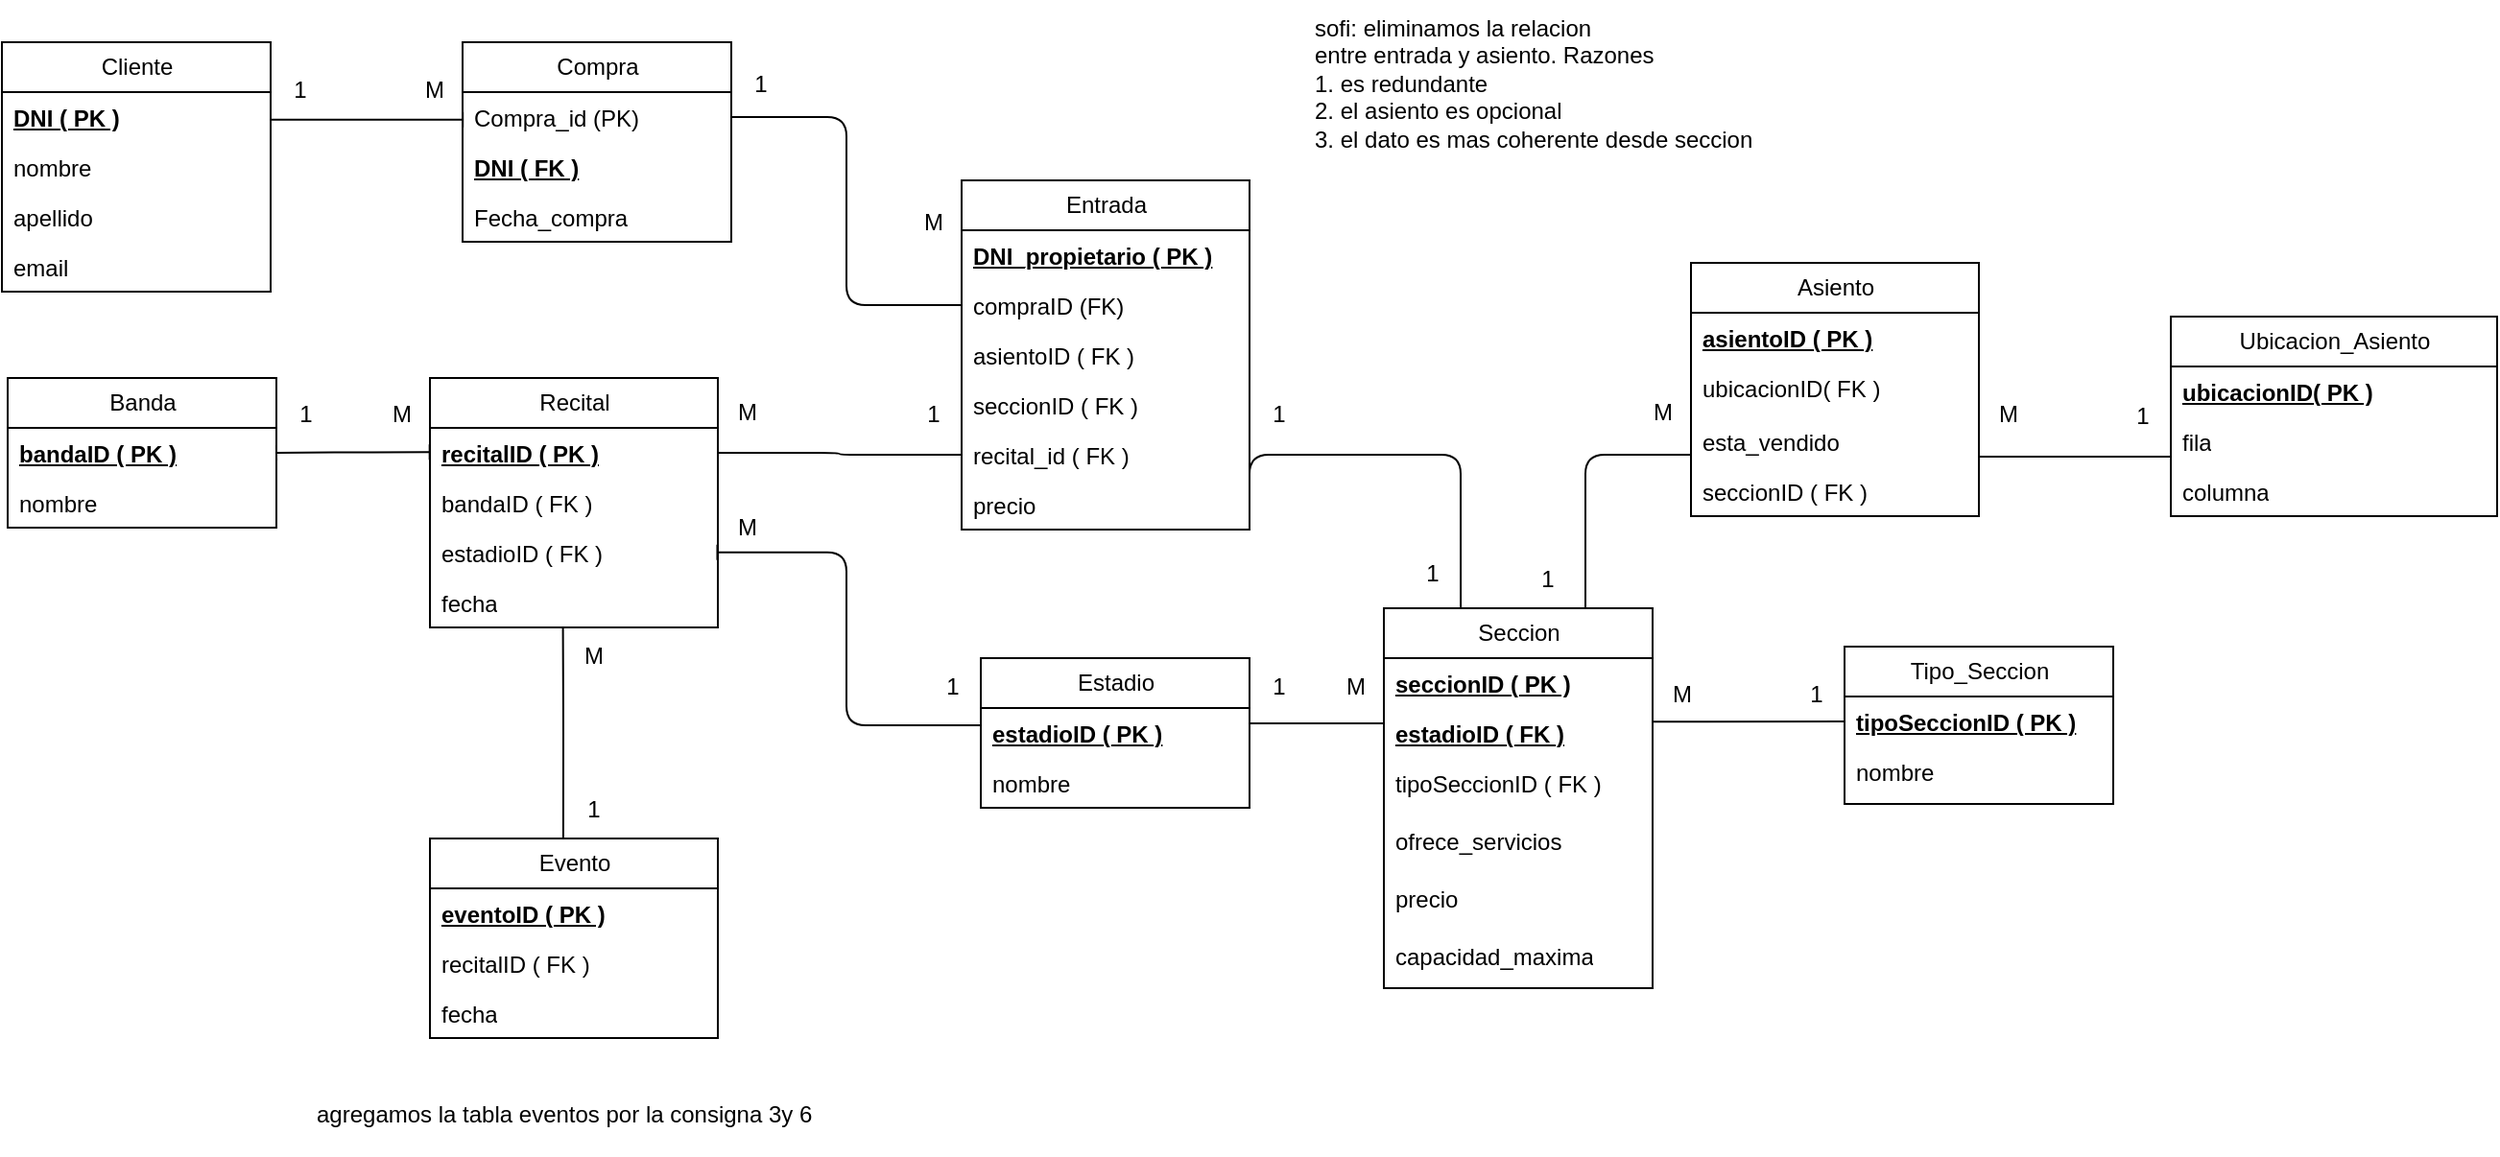 <mxfile>
    <diagram name="Página-1" id="2jQmp3WKuYXW3uEECxTw">
        <mxGraphModel dx="1571" dy="490" grid="1" gridSize="10" guides="1" tooltips="1" connect="1" arrows="1" fold="1" page="1" pageScale="1" pageWidth="827" pageHeight="1169" math="0" shadow="0">
            <root>
                <mxCell id="0"/>
                <mxCell id="1" parent="0"/>
                <mxCell id="N9msZvmjmlbyxgl17oLZ-11" value="Cliente" style="swimlane;fontStyle=0;childLayout=stackLayout;horizontal=1;startSize=26;fillColor=none;horizontalStack=0;resizeParent=1;resizeParentMax=0;resizeLast=0;collapsible=1;marginBottom=0;html=1;" parent="1" vertex="1">
                    <mxGeometry x="-480" y="275" width="140" height="130" as="geometry"/>
                </mxCell>
                <mxCell id="N9msZvmjmlbyxgl17oLZ-12" value="&lt;b&gt;&lt;u&gt;DNI ( PK )&lt;/u&gt;&lt;/b&gt;" style="text;strokeColor=none;fillColor=none;align=left;verticalAlign=top;spacingLeft=4;spacingRight=4;overflow=hidden;rotatable=0;points=[[0,0.5],[1,0.5]];portConstraint=eastwest;whiteSpace=wrap;html=1;" parent="N9msZvmjmlbyxgl17oLZ-11" vertex="1">
                    <mxGeometry y="26" width="140" height="26" as="geometry"/>
                </mxCell>
                <mxCell id="N9msZvmjmlbyxgl17oLZ-13" value="nombre" style="text;strokeColor=none;fillColor=none;align=left;verticalAlign=top;spacingLeft=4;spacingRight=4;overflow=hidden;rotatable=0;points=[[0,0.5],[1,0.5]];portConstraint=eastwest;whiteSpace=wrap;html=1;" parent="N9msZvmjmlbyxgl17oLZ-11" vertex="1">
                    <mxGeometry y="52" width="140" height="26" as="geometry"/>
                </mxCell>
                <mxCell id="N9msZvmjmlbyxgl17oLZ-14" value="apellido" style="text;strokeColor=none;fillColor=none;align=left;verticalAlign=top;spacingLeft=4;spacingRight=4;overflow=hidden;rotatable=0;points=[[0,0.5],[1,0.5]];portConstraint=eastwest;whiteSpace=wrap;html=1;" parent="N9msZvmjmlbyxgl17oLZ-11" vertex="1">
                    <mxGeometry y="78" width="140" height="26" as="geometry"/>
                </mxCell>
                <mxCell id="N9msZvmjmlbyxgl17oLZ-17" value="email" style="text;strokeColor=none;fillColor=none;align=left;verticalAlign=top;spacingLeft=4;spacingRight=4;overflow=hidden;rotatable=0;points=[[0,0.5],[1,0.5]];portConstraint=eastwest;whiteSpace=wrap;html=1;" parent="N9msZvmjmlbyxgl17oLZ-11" vertex="1">
                    <mxGeometry y="104" width="140" height="26" as="geometry"/>
                </mxCell>
                <mxCell id="N9msZvmjmlbyxgl17oLZ-31" value="Entrada" style="swimlane;fontStyle=0;childLayout=stackLayout;horizontal=1;startSize=26;fillColor=none;horizontalStack=0;resizeParent=1;resizeParentMax=0;resizeLast=0;collapsible=1;marginBottom=0;html=1;" parent="1" vertex="1">
                    <mxGeometry x="20" y="347" width="150" height="182" as="geometry"/>
                </mxCell>
                <mxCell id="zTee-l0ZdbIYBHdzCJsh-533" value="&lt;u style=&quot;&quot;&gt;&lt;b&gt;DNI_propietario ( PK )&lt;/b&gt;&lt;/u&gt;" style="text;strokeColor=none;fillColor=none;align=left;verticalAlign=top;spacingLeft=4;spacingRight=4;overflow=hidden;rotatable=0;points=[[0,0.5],[1,0.5]];portConstraint=eastwest;whiteSpace=wrap;html=1;" parent="N9msZvmjmlbyxgl17oLZ-31" vertex="1">
                    <mxGeometry y="26" width="150" height="26" as="geometry"/>
                </mxCell>
                <mxCell id="zTee-l0ZdbIYBHdzCJsh-539" value="compraID (FK)" style="text;strokeColor=none;fillColor=none;align=left;verticalAlign=top;spacingLeft=4;spacingRight=4;overflow=hidden;rotatable=0;points=[[0,0.5],[1,0.5]];portConstraint=eastwest;whiteSpace=wrap;html=1;" parent="N9msZvmjmlbyxgl17oLZ-31" vertex="1">
                    <mxGeometry y="52" width="150" height="26" as="geometry"/>
                </mxCell>
                <mxCell id="34" value="asientoID ( FK )" style="text;strokeColor=none;fillColor=none;align=left;verticalAlign=top;spacingLeft=4;spacingRight=4;overflow=hidden;rotatable=0;points=[[0,0.5],[1,0.5]];portConstraint=eastwest;whiteSpace=wrap;html=1;" parent="N9msZvmjmlbyxgl17oLZ-31" vertex="1">
                    <mxGeometry y="78" width="150" height="26" as="geometry"/>
                </mxCell>
                <mxCell id="72" value="seccionID ( FK )" style="text;strokeColor=none;fillColor=none;align=left;verticalAlign=top;spacingLeft=4;spacingRight=4;overflow=hidden;rotatable=0;points=[[0,0.5],[1,0.5]];portConstraint=eastwest;whiteSpace=wrap;html=1;" parent="N9msZvmjmlbyxgl17oLZ-31" vertex="1">
                    <mxGeometry y="104" width="150" height="26" as="geometry"/>
                </mxCell>
                <mxCell id="105" value="recital_id ( FK )" style="text;strokeColor=none;fillColor=none;align=left;verticalAlign=top;spacingLeft=4;spacingRight=4;overflow=hidden;rotatable=0;points=[[0,0.5],[1,0.5]];portConstraint=eastwest;whiteSpace=wrap;html=1;" vertex="1" parent="N9msZvmjmlbyxgl17oLZ-31">
                    <mxGeometry y="130" width="150" height="26" as="geometry"/>
                </mxCell>
                <mxCell id="zTee-l0ZdbIYBHdzCJsh-537" value="precio" style="text;strokeColor=none;fillColor=none;align=left;verticalAlign=top;spacingLeft=4;spacingRight=4;overflow=hidden;rotatable=0;points=[[0,0.5],[1,0.5]];portConstraint=eastwest;whiteSpace=wrap;html=1;" parent="N9msZvmjmlbyxgl17oLZ-31" vertex="1">
                    <mxGeometry y="156" width="150" height="26" as="geometry"/>
                </mxCell>
                <mxCell id="3" value="Estadio" style="swimlane;fontStyle=0;childLayout=stackLayout;horizontal=1;startSize=26;fillColor=none;horizontalStack=0;resizeParent=1;resizeParentMax=0;resizeLast=0;collapsible=1;marginBottom=0;html=1;" parent="1" vertex="1">
                    <mxGeometry x="30" y="596" width="140" height="78" as="geometry"/>
                </mxCell>
                <mxCell id="4" value="&lt;b&gt;&lt;u&gt;estadioID ( PK )&lt;/u&gt;&lt;/b&gt;" style="text;strokeColor=none;fillColor=none;align=left;verticalAlign=top;spacingLeft=4;spacingRight=4;overflow=hidden;rotatable=0;points=[[0,0.5],[1,0.5]];portConstraint=eastwest;whiteSpace=wrap;html=1;" parent="3" vertex="1">
                    <mxGeometry y="26" width="140" height="26" as="geometry"/>
                </mxCell>
                <mxCell id="5" value="nombre" style="text;strokeColor=none;fillColor=none;align=left;verticalAlign=top;spacingLeft=4;spacingRight=4;overflow=hidden;rotatable=0;points=[[0,0.5],[1,0.5]];portConstraint=eastwest;whiteSpace=wrap;html=1;" parent="3" vertex="1">
                    <mxGeometry y="52" width="140" height="26" as="geometry"/>
                </mxCell>
                <mxCell id="8" value="Banda" style="swimlane;fontStyle=0;childLayout=stackLayout;horizontal=1;startSize=26;fillColor=none;horizontalStack=0;resizeParent=1;resizeParentMax=0;resizeLast=0;collapsible=1;marginBottom=0;html=1;" parent="1" vertex="1">
                    <mxGeometry x="-477" y="450" width="140" height="78" as="geometry"/>
                </mxCell>
                <mxCell id="9" value="&lt;b&gt;&lt;u&gt;bandaID ( PK )&lt;/u&gt;&lt;/b&gt;" style="text;strokeColor=none;fillColor=none;align=left;verticalAlign=top;spacingLeft=4;spacingRight=4;overflow=hidden;rotatable=0;points=[[0,0.5],[1,0.5]];portConstraint=eastwest;whiteSpace=wrap;html=1;" parent="8" vertex="1">
                    <mxGeometry y="26" width="140" height="26" as="geometry"/>
                </mxCell>
                <mxCell id="10" value="nombre" style="text;strokeColor=none;fillColor=none;align=left;verticalAlign=top;spacingLeft=4;spacingRight=4;overflow=hidden;rotatable=0;points=[[0,0.5],[1,0.5]];portConstraint=eastwest;whiteSpace=wrap;html=1;" parent="8" vertex="1">
                    <mxGeometry y="52" width="140" height="26" as="geometry"/>
                </mxCell>
                <mxCell id="25" value="Asiento" style="swimlane;fontStyle=0;childLayout=stackLayout;horizontal=1;startSize=26;fillColor=none;horizontalStack=0;resizeParent=1;resizeParentMax=0;resizeLast=0;collapsible=1;marginBottom=0;html=1;" parent="1" vertex="1">
                    <mxGeometry x="400" y="390" width="150" height="132" as="geometry"/>
                </mxCell>
                <mxCell id="26" value="&lt;b&gt;&lt;u&gt;asientoID ( PK )&lt;/u&gt;&lt;/b&gt;" style="text;strokeColor=none;fillColor=none;align=left;verticalAlign=top;spacingLeft=4;spacingRight=4;overflow=hidden;rotatable=0;points=[[0,0.5],[1,0.5]];portConstraint=eastwest;whiteSpace=wrap;html=1;" parent="25" vertex="1">
                    <mxGeometry y="26" width="150" height="26" as="geometry"/>
                </mxCell>
                <mxCell id="27" value="ubicacionID( FK )" style="text;strokeColor=none;fillColor=none;align=left;verticalAlign=top;spacingLeft=4;spacingRight=4;overflow=hidden;rotatable=0;points=[[0,0.5],[1,0.5]];portConstraint=eastwest;whiteSpace=wrap;html=1;" parent="25" vertex="1">
                    <mxGeometry y="52" width="150" height="28" as="geometry"/>
                </mxCell>
                <mxCell id="29" value="esta_vendido" style="text;strokeColor=none;fillColor=none;align=left;verticalAlign=top;spacingLeft=4;spacingRight=4;overflow=hidden;rotatable=0;points=[[0,0.5],[1,0.5]];portConstraint=eastwest;whiteSpace=wrap;html=1;" parent="25" vertex="1">
                    <mxGeometry y="80" width="150" height="26" as="geometry"/>
                </mxCell>
                <mxCell id="30" value="seccionID ( FK )" style="text;strokeColor=none;fillColor=none;align=left;verticalAlign=top;spacingLeft=4;spacingRight=4;overflow=hidden;rotatable=0;points=[[0,0.5],[1,0.5]];portConstraint=eastwest;whiteSpace=wrap;html=1;" parent="25" vertex="1">
                    <mxGeometry y="106" width="150" height="26" as="geometry"/>
                </mxCell>
                <mxCell id="56" value="1" style="text;html=1;align=center;verticalAlign=middle;resizable=0;points=[];autosize=1;strokeColor=none;fillColor=none;" parent="1" vertex="1">
                    <mxGeometry x="170" y="596" width="30" height="30" as="geometry"/>
                </mxCell>
                <mxCell id="57" value="1" style="text;html=1;align=center;verticalAlign=middle;resizable=0;points=[];autosize=1;strokeColor=none;fillColor=none;" parent="1" vertex="1">
                    <mxGeometry x="-10" y="454" width="30" height="30" as="geometry"/>
                </mxCell>
                <mxCell id="59" style="edgeStyle=orthogonalEdgeStyle;html=1;startArrow=baseDash;startFill=0;endArrow=baseDash;endFill=0;exitX=-0.001;exitY=0.487;exitDx=0;exitDy=0;exitPerimeter=0;" parent="1" source="103" target="9" edge="1">
                    <mxGeometry relative="1" as="geometry">
                        <Array as="points"/>
                    </mxGeometry>
                </mxCell>
                <mxCell id="65" style="edgeStyle=orthogonalEdgeStyle;html=1;startArrow=baseDash;startFill=0;endArrow=baseDash;endFill=0;entryX=-0.009;entryY=0.929;entryDx=0;entryDy=0;exitX=0;exitY=0.346;exitDx=0;exitDy=0;exitPerimeter=0;entryPerimeter=0;" parent="1" source="4" target="120" edge="1">
                    <mxGeometry relative="1" as="geometry">
                        <mxPoint x="20" y="464.0" as="targetPoint"/>
                        <mxPoint x="-170" y="631" as="sourcePoint"/>
                        <Array as="points">
                            <mxPoint x="-40" y="631"/>
                            <mxPoint x="-40" y="541"/>
                        </Array>
                    </mxGeometry>
                </mxCell>
                <mxCell id="71" value="1" style="text;html=1;align=center;verticalAlign=middle;resizable=0;points=[];autosize=1;strokeColor=none;fillColor=none;" parent="1" vertex="1">
                    <mxGeometry x="620" y="455" width="30" height="30" as="geometry"/>
                </mxCell>
                <mxCell id="74" value="1" style="text;html=1;align=center;verticalAlign=middle;resizable=0;points=[];autosize=1;strokeColor=none;fillColor=none;" parent="1" vertex="1">
                    <mxGeometry x="250" y="537" width="30" height="30" as="geometry"/>
                </mxCell>
                <mxCell id="79" value="M" style="text;html=1;align=center;verticalAlign=middle;resizable=0;points=[];autosize=1;strokeColor=none;fillColor=none;" parent="1" vertex="1">
                    <mxGeometry x="550" y="454" width="30" height="30" as="geometry"/>
                </mxCell>
                <mxCell id="zTee-l0ZdbIYBHdzCJsh-94" value="Compra" style="swimlane;fontStyle=0;childLayout=stackLayout;horizontal=1;startSize=26;fillColor=none;horizontalStack=0;resizeParent=1;resizeParentMax=0;resizeLast=0;collapsible=1;marginBottom=0;html=1;" parent="1" vertex="1">
                    <mxGeometry x="-240" y="275" width="140" height="104" as="geometry"/>
                </mxCell>
                <mxCell id="zTee-l0ZdbIYBHdzCJsh-538" value="Compra_id (PK)" style="text;strokeColor=none;fillColor=none;align=left;verticalAlign=top;spacingLeft=4;spacingRight=4;overflow=hidden;rotatable=0;points=[[0,0.5],[1,0.5]];portConstraint=eastwest;whiteSpace=wrap;html=1;" parent="zTee-l0ZdbIYBHdzCJsh-94" vertex="1">
                    <mxGeometry y="26" width="140" height="26" as="geometry"/>
                </mxCell>
                <mxCell id="zTee-l0ZdbIYBHdzCJsh-95" value="&lt;b&gt;&lt;u&gt;DNI ( FK )&lt;/u&gt;&lt;/b&gt;" style="text;strokeColor=none;fillColor=none;align=left;verticalAlign=top;spacingLeft=4;spacingRight=4;overflow=hidden;rotatable=0;points=[[0,0.5],[1,0.5]];portConstraint=eastwest;whiteSpace=wrap;html=1;" parent="zTee-l0ZdbIYBHdzCJsh-94" vertex="1">
                    <mxGeometry y="52" width="140" height="26" as="geometry"/>
                </mxCell>
                <mxCell id="zTee-l0ZdbIYBHdzCJsh-532" value="Fecha_compra" style="text;strokeColor=none;fillColor=none;align=left;verticalAlign=top;spacingLeft=4;spacingRight=4;overflow=hidden;rotatable=0;points=[[0,0.5],[1,0.5]];portConstraint=eastwest;whiteSpace=wrap;html=1;" parent="zTee-l0ZdbIYBHdzCJsh-94" vertex="1">
                    <mxGeometry y="78" width="140" height="26" as="geometry"/>
                </mxCell>
                <mxCell id="zTee-l0ZdbIYBHdzCJsh-100" style="edgeStyle=orthogonalEdgeStyle;rounded=1;orthogonalLoop=1;jettySize=auto;html=1;curved=0;endArrow=baseDash;endFill=0;entryX=1.004;entryY=1.014;entryDx=0;entryDy=0;entryPerimeter=0;" parent="1" source="N9msZvmjmlbyxgl17oLZ-12" target="zTee-l0ZdbIYBHdzCJsh-102" edge="1">
                    <mxGeometry relative="1" as="geometry">
                        <Array as="points">
                            <mxPoint x="-240" y="315"/>
                        </Array>
                    </mxGeometry>
                </mxCell>
                <mxCell id="zTee-l0ZdbIYBHdzCJsh-101" value="1" style="text;html=1;align=center;verticalAlign=middle;resizable=0;points=[];autosize=1;strokeColor=none;fillColor=none;" parent="1" vertex="1">
                    <mxGeometry x="-340" y="285" width="30" height="30" as="geometry"/>
                </mxCell>
                <mxCell id="zTee-l0ZdbIYBHdzCJsh-102" value="M" style="text;html=1;align=center;verticalAlign=middle;resizable=0;points=[];autosize=1;strokeColor=none;fillColor=none;" parent="1" vertex="1">
                    <mxGeometry x="-270" y="285" width="30" height="30" as="geometry"/>
                </mxCell>
                <mxCell id="zTee-l0ZdbIYBHdzCJsh-541" style="edgeStyle=orthogonalEdgeStyle;rounded=1;orthogonalLoop=1;jettySize=auto;html=1;curved=0;endArrow=baseDash;endFill=0;" parent="1" source="zTee-l0ZdbIYBHdzCJsh-538" target="zTee-l0ZdbIYBHdzCJsh-539" edge="1">
                    <mxGeometry relative="1" as="geometry"/>
                </mxCell>
                <mxCell id="zTee-l0ZdbIYBHdzCJsh-542" value="M" style="text;html=1;align=center;verticalAlign=middle;resizable=0;points=[];autosize=1;strokeColor=none;fillColor=none;" parent="1" vertex="1">
                    <mxGeometry x="-10" y="354" width="30" height="30" as="geometry"/>
                </mxCell>
                <mxCell id="zTee-l0ZdbIYBHdzCJsh-547" value="1" style="text;html=1;align=center;verticalAlign=middle;resizable=0;points=[];autosize=1;strokeColor=none;fillColor=none;" parent="1" vertex="1">
                    <mxGeometry x="-100" y="282" width="30" height="30" as="geometry"/>
                </mxCell>
                <mxCell id="95" value="Recital" style="swimlane;fontStyle=0;childLayout=stackLayout;horizontal=1;startSize=26;fillColor=none;horizontalStack=0;resizeParent=1;resizeParentMax=0;resizeLast=0;collapsible=1;marginBottom=0;html=1;" parent="1" vertex="1">
                    <mxGeometry x="-257" y="450" width="150" height="130" as="geometry"/>
                </mxCell>
                <mxCell id="103" value="&lt;b&gt;&lt;u&gt;recitalID ( PK )&lt;/u&gt;&lt;/b&gt;" style="text;strokeColor=none;fillColor=none;align=left;verticalAlign=top;spacingLeft=4;spacingRight=4;overflow=hidden;rotatable=0;points=[[0,0.5],[1,0.5]];portConstraint=eastwest;whiteSpace=wrap;html=1;" parent="95" vertex="1">
                    <mxGeometry y="26" width="150" height="26" as="geometry"/>
                </mxCell>
                <mxCell id="97" value="bandaID ( FK )&lt;br&gt;" style="text;strokeColor=none;fillColor=none;align=left;verticalAlign=top;spacingLeft=4;spacingRight=4;overflow=hidden;rotatable=0;points=[[0,0.5],[1,0.5]];portConstraint=eastwest;whiteSpace=wrap;html=1;" parent="95" vertex="1">
                    <mxGeometry y="52" width="150" height="26" as="geometry"/>
                </mxCell>
                <mxCell id="100" value="estadioID ( FK )" style="text;strokeColor=none;fillColor=none;align=left;verticalAlign=top;spacingLeft=4;spacingRight=4;overflow=hidden;rotatable=0;points=[[0,0.5],[1,0.5]];portConstraint=eastwest;whiteSpace=wrap;html=1;" parent="95" vertex="1">
                    <mxGeometry y="78" width="150" height="26" as="geometry"/>
                </mxCell>
                <mxCell id="104" value="fecha" style="text;strokeColor=none;fillColor=none;align=left;verticalAlign=top;spacingLeft=4;spacingRight=4;overflow=hidden;rotatable=0;points=[[0,0.5],[1,0.5]];portConstraint=eastwest;whiteSpace=wrap;html=1;" parent="95" vertex="1">
                    <mxGeometry y="104" width="150" height="26" as="geometry"/>
                </mxCell>
                <mxCell id="106" style="edgeStyle=orthogonalEdgeStyle;html=1;endArrow=baseDash;endFill=0;entryX=0;entryY=0.5;entryDx=0;entryDy=0;" edge="1" parent="1" source="103" target="105">
                    <mxGeometry relative="1" as="geometry"/>
                </mxCell>
                <mxCell id="115" value="M" style="text;html=1;align=center;verticalAlign=middle;resizable=0;points=[];autosize=1;strokeColor=none;fillColor=none;" vertex="1" parent="1">
                    <mxGeometry x="-107" y="453" width="30" height="30" as="geometry"/>
                </mxCell>
                <mxCell id="116" value="M" style="text;html=1;align=center;verticalAlign=middle;resizable=0;points=[];autosize=1;strokeColor=none;fillColor=none;" vertex="1" parent="1">
                    <mxGeometry x="-287" y="454" width="30" height="30" as="geometry"/>
                </mxCell>
                <mxCell id="117" value="1" style="text;html=1;align=center;verticalAlign=middle;resizable=0;points=[];autosize=1;strokeColor=none;fillColor=none;" vertex="1" parent="1">
                    <mxGeometry x="-337" y="454" width="30" height="30" as="geometry"/>
                </mxCell>
                <mxCell id="120" value="M" style="text;html=1;align=center;verticalAlign=middle;resizable=0;points=[];autosize=1;strokeColor=none;fillColor=none;" vertex="1" parent="1">
                    <mxGeometry x="-107" y="513" width="30" height="30" as="geometry"/>
                </mxCell>
                <mxCell id="121" value="Seccion" style="swimlane;fontStyle=0;childLayout=stackLayout;horizontal=1;startSize=26;fillColor=none;horizontalStack=0;resizeParent=1;resizeParentMax=0;resizeLast=0;collapsible=1;marginBottom=0;html=1;" vertex="1" parent="1">
                    <mxGeometry x="240" y="570" width="140" height="198" as="geometry">
                        <mxRectangle x="50" y="700" width="130" height="30" as="alternateBounds"/>
                    </mxGeometry>
                </mxCell>
                <mxCell id="122" value="&lt;b&gt;&lt;u&gt;seccionID ( PK )&lt;/u&gt;&lt;/b&gt;" style="text;strokeColor=none;fillColor=none;align=left;verticalAlign=top;spacingLeft=4;spacingRight=4;overflow=hidden;rotatable=0;points=[[0,0.5],[1,0.5]];portConstraint=eastwest;whiteSpace=wrap;html=1;" vertex="1" parent="121">
                    <mxGeometry y="26" width="140" height="26" as="geometry"/>
                </mxCell>
                <mxCell id="142" value="&lt;b&gt;&lt;u&gt;estadioID ( FK )&lt;/u&gt;&lt;/b&gt;" style="text;strokeColor=none;fillColor=none;align=left;verticalAlign=top;spacingLeft=4;spacingRight=4;overflow=hidden;rotatable=0;points=[[0,0.5],[1,0.5]];portConstraint=eastwest;whiteSpace=wrap;html=1;" vertex="1" parent="121">
                    <mxGeometry y="52" width="140" height="26" as="geometry"/>
                </mxCell>
                <mxCell id="161" value="tipoSeccionID ( FK )" style="text;strokeColor=none;fillColor=none;align=left;verticalAlign=top;spacingLeft=4;spacingRight=4;overflow=hidden;rotatable=0;points=[[0,0.5],[1,0.5]];portConstraint=eastwest;whiteSpace=wrap;html=1;" vertex="1" parent="121">
                    <mxGeometry y="78" width="140" height="30" as="geometry"/>
                </mxCell>
                <mxCell id="146" value="ofrece_servicios" style="text;strokeColor=none;fillColor=none;align=left;verticalAlign=top;spacingLeft=4;spacingRight=4;overflow=hidden;rotatable=0;points=[[0,0.5],[1,0.5]];portConstraint=eastwest;whiteSpace=wrap;html=1;" vertex="1" parent="121">
                    <mxGeometry y="108" width="140" height="30" as="geometry"/>
                </mxCell>
                <mxCell id="129" value="precio" style="text;strokeColor=none;fillColor=none;align=left;verticalAlign=top;spacingLeft=4;spacingRight=4;overflow=hidden;rotatable=0;points=[[0,0.5],[1,0.5]];portConstraint=eastwest;whiteSpace=wrap;html=1;" vertex="1" parent="121">
                    <mxGeometry y="138" width="140" height="30" as="geometry"/>
                </mxCell>
                <mxCell id="33" value="capacidad_maxima" style="text;strokeColor=none;fillColor=none;align=left;verticalAlign=top;spacingLeft=4;spacingRight=4;overflow=hidden;rotatable=0;points=[[0,0.5],[1,0.5]];portConstraint=eastwest;whiteSpace=wrap;html=1;" parent="121" vertex="1">
                    <mxGeometry y="168" width="140" height="30" as="geometry"/>
                </mxCell>
                <mxCell id="137" value="Tipo_Seccion" style="swimlane;fontStyle=0;childLayout=stackLayout;horizontal=1;startSize=26;fillColor=none;horizontalStack=0;resizeParent=1;resizeParentMax=0;resizeLast=0;collapsible=1;marginBottom=0;html=1;" vertex="1" parent="1">
                    <mxGeometry x="480" y="590" width="140" height="82" as="geometry"/>
                </mxCell>
                <mxCell id="138" value="&lt;b&gt;&lt;u&gt;tipoSeccionID ( PK )&lt;/u&gt;&lt;/b&gt;" style="text;strokeColor=none;fillColor=none;align=left;verticalAlign=top;spacingLeft=4;spacingRight=4;overflow=hidden;rotatable=0;points=[[0,0.5],[1,0.5]];portConstraint=eastwest;whiteSpace=wrap;html=1;" vertex="1" parent="137">
                    <mxGeometry y="26" width="140" height="26" as="geometry"/>
                </mxCell>
                <mxCell id="145" value="nombre" style="text;strokeColor=none;fillColor=none;align=left;verticalAlign=top;spacingLeft=4;spacingRight=4;overflow=hidden;rotatable=0;points=[[0,0.5],[1,0.5]];portConstraint=eastwest;whiteSpace=wrap;html=1;" vertex="1" parent="137">
                    <mxGeometry y="52" width="140" height="30" as="geometry"/>
                </mxCell>
                <mxCell id="143" style="edgeStyle=orthogonalEdgeStyle;html=1;endArrow=baseDash;endFill=0;" edge="1" parent="1" source="4">
                    <mxGeometry relative="1" as="geometry">
                        <mxPoint x="240" y="630" as="targetPoint"/>
                        <Array as="points">
                            <mxPoint x="240" y="630"/>
                        </Array>
                    </mxGeometry>
                </mxCell>
                <mxCell id="149" value="M" style="text;html=1;align=center;verticalAlign=middle;resizable=0;points=[];autosize=1;strokeColor=none;fillColor=none;" vertex="1" parent="1">
                    <mxGeometry x="210" y="596" width="30" height="30" as="geometry"/>
                </mxCell>
                <mxCell id="150" value="Ubicacion_Asiento" style="swimlane;fontStyle=0;childLayout=stackLayout;horizontal=1;startSize=26;fillColor=none;horizontalStack=0;resizeParent=1;resizeParentMax=0;resizeLast=0;collapsible=1;marginBottom=0;html=1;" vertex="1" parent="1">
                    <mxGeometry x="650" y="418" width="170" height="104" as="geometry"/>
                </mxCell>
                <mxCell id="151" value="&lt;b&gt;&lt;u&gt;ubicacionID( PK )&lt;/u&gt;&lt;/b&gt;" style="text;strokeColor=none;fillColor=none;align=left;verticalAlign=top;spacingLeft=4;spacingRight=4;overflow=hidden;rotatable=0;points=[[0,0.5],[1,0.5]];portConstraint=eastwest;whiteSpace=wrap;html=1;" vertex="1" parent="150">
                    <mxGeometry y="26" width="170" height="26" as="geometry"/>
                </mxCell>
                <mxCell id="152" value="fila" style="text;strokeColor=none;fillColor=none;align=left;verticalAlign=top;spacingLeft=4;spacingRight=4;overflow=hidden;rotatable=0;points=[[0,0.5],[1,0.5]];portConstraint=eastwest;whiteSpace=wrap;html=1;" vertex="1" parent="150">
                    <mxGeometry y="52" width="170" height="26" as="geometry"/>
                </mxCell>
                <mxCell id="153" value="columna" style="text;strokeColor=none;fillColor=none;align=left;verticalAlign=top;spacingLeft=4;spacingRight=4;overflow=hidden;rotatable=0;points=[[0,0.5],[1,0.5]];portConstraint=eastwest;whiteSpace=wrap;html=1;" vertex="1" parent="150">
                    <mxGeometry y="78" width="170" height="26" as="geometry"/>
                </mxCell>
                <mxCell id="156" style="edgeStyle=orthogonalEdgeStyle;html=1;endArrow=baseDash;endFill=0;exitX=1;exitY=0.808;exitDx=0;exitDy=0;exitPerimeter=0;" edge="1" parent="1" source="29">
                    <mxGeometry relative="1" as="geometry">
                        <mxPoint x="650" y="491" as="targetPoint"/>
                        <Array as="points">
                            <mxPoint x="600" y="491"/>
                            <mxPoint x="600" y="491"/>
                        </Array>
                    </mxGeometry>
                </mxCell>
                <mxCell id="157" value="M" style="text;html=1;align=center;verticalAlign=middle;resizable=0;points=[];autosize=1;strokeColor=none;fillColor=none;" vertex="1" parent="1">
                    <mxGeometry x="380" y="600" width="30" height="30" as="geometry"/>
                </mxCell>
                <mxCell id="158" value="1" style="text;html=1;align=center;verticalAlign=middle;resizable=0;points=[];autosize=1;strokeColor=none;fillColor=none;" vertex="1" parent="1">
                    <mxGeometry x="450" y="600" width="30" height="30" as="geometry"/>
                </mxCell>
                <mxCell id="160" style="edgeStyle=orthogonalEdgeStyle;html=1;endArrow=baseDash;endFill=0;exitX=0.75;exitY=0;exitDx=0;exitDy=0;" edge="1" parent="1" source="121">
                    <mxGeometry relative="1" as="geometry">
                        <mxPoint x="400" y="490" as="targetPoint"/>
                        <Array as="points">
                            <mxPoint x="345" y="490"/>
                            <mxPoint x="400" y="490"/>
                        </Array>
                    </mxGeometry>
                </mxCell>
                <mxCell id="162" style="edgeStyle=orthogonalEdgeStyle;html=1;endArrow=baseDash;endFill=0;entryX=0;entryY=0.5;entryDx=0;entryDy=0;exitX=-0.005;exitY=0.972;exitDx=0;exitDy=0;exitPerimeter=0;" edge="1" parent="1" source="157" target="138">
                    <mxGeometry relative="1" as="geometry">
                        <Array as="points">
                            <mxPoint x="380" y="629"/>
                        </Array>
                        <mxPoint x="381" y="710" as="sourcePoint"/>
                    </mxGeometry>
                </mxCell>
                <mxCell id="164" style="edgeStyle=orthogonalEdgeStyle;html=1;endArrow=baseDash;endFill=0;entryX=0.286;entryY=0;entryDx=0;entryDy=0;entryPerimeter=0;exitX=1;exitY=0.5;exitDx=0;exitDy=0;" edge="1" parent="1" source="zTee-l0ZdbIYBHdzCJsh-537" target="121">
                    <mxGeometry relative="1" as="geometry">
                        <Array as="points">
                            <mxPoint x="280" y="490"/>
                        </Array>
                    </mxGeometry>
                </mxCell>
                <mxCell id="165" value="1" style="text;html=1;align=center;verticalAlign=middle;resizable=0;points=[];autosize=1;strokeColor=none;fillColor=none;" vertex="1" parent="1">
                    <mxGeometry x="170" y="454" width="30" height="30" as="geometry"/>
                </mxCell>
                <mxCell id="169" value="Evento" style="swimlane;fontStyle=0;childLayout=stackLayout;horizontal=1;startSize=26;fillColor=none;horizontalStack=0;resizeParent=1;resizeParentMax=0;resizeLast=0;collapsible=1;marginBottom=0;html=1;" vertex="1" parent="1">
                    <mxGeometry x="-257" y="690" width="150" height="104" as="geometry"/>
                </mxCell>
                <mxCell id="170" value="&lt;b&gt;&lt;u&gt;eventoID ( PK )&lt;/u&gt;&lt;/b&gt;" style="text;strokeColor=none;fillColor=none;align=left;verticalAlign=top;spacingLeft=4;spacingRight=4;overflow=hidden;rotatable=0;points=[[0,0.5],[1,0.5]];portConstraint=eastwest;whiteSpace=wrap;html=1;" vertex="1" parent="169">
                    <mxGeometry y="26" width="150" height="26" as="geometry"/>
                </mxCell>
                <mxCell id="171" value="recitalID ( FK )" style="text;strokeColor=none;fillColor=none;align=left;verticalAlign=top;spacingLeft=4;spacingRight=4;overflow=hidden;rotatable=0;points=[[0,0.5],[1,0.5]];portConstraint=eastwest;whiteSpace=wrap;html=1;" vertex="1" parent="169">
                    <mxGeometry y="52" width="150" height="26" as="geometry"/>
                </mxCell>
                <mxCell id="173" value="fecha" style="text;strokeColor=none;fillColor=none;align=left;verticalAlign=top;spacingLeft=4;spacingRight=4;overflow=hidden;rotatable=0;points=[[0,0.5],[1,0.5]];portConstraint=eastwest;whiteSpace=wrap;html=1;" vertex="1" parent="169">
                    <mxGeometry y="78" width="150" height="26" as="geometry"/>
                </mxCell>
                <mxCell id="174" style="edgeStyle=orthogonalEdgeStyle;html=1;startArrow=baseDash;startFill=0;endArrow=baseDash;endFill=0;entryX=0.462;entryY=1.001;entryDx=0;entryDy=0;entryPerimeter=0;exitX=0.463;exitY=0;exitDx=0;exitDy=0;exitPerimeter=0;" edge="1" parent="1" source="169" target="104">
                    <mxGeometry relative="1" as="geometry">
                        <mxPoint x="-187" y="680" as="sourcePoint"/>
                        <mxPoint x="-222" y="624.7" as="targetPoint"/>
                        <Array as="points">
                            <mxPoint x="-188" y="630"/>
                            <mxPoint x="-188" y="630"/>
                        </Array>
                    </mxGeometry>
                </mxCell>
                <mxCell id="175" value="1" style="text;html=1;align=center;verticalAlign=middle;resizable=0;points=[];autosize=1;strokeColor=none;fillColor=none;" vertex="1" parent="1">
                    <mxGeometry x="-187" y="660" width="30" height="30" as="geometry"/>
                </mxCell>
                <mxCell id="176" value="M" style="text;html=1;align=center;verticalAlign=middle;resizable=0;points=[];autosize=1;strokeColor=none;fillColor=none;" vertex="1" parent="1">
                    <mxGeometry x="-187" y="580" width="30" height="30" as="geometry"/>
                </mxCell>
                <mxCell id="177" value="1" style="text;html=1;align=center;verticalAlign=middle;resizable=0;points=[];autosize=1;strokeColor=none;fillColor=none;" vertex="1" parent="1">
                    <mxGeometry y="596" width="30" height="30" as="geometry"/>
                </mxCell>
                <mxCell id="178" value="sofi: eliminamos la relacion&amp;nbsp;&lt;br&gt;entre entrada y asiento. Razones&lt;br&gt;1. es redundante&lt;br&gt;2. el asiento es opcional&lt;br&gt;3. el dato es mas coherente desde seccion" style="text;strokeColor=none;fillColor=none;align=left;verticalAlign=top;spacingLeft=4;spacingRight=4;overflow=hidden;rotatable=0;points=[[0,0.5],[1,0.5]];portConstraint=eastwest;whiteSpace=wrap;html=1;" vertex="1" parent="1">
                    <mxGeometry x="197.5" y="253.5" width="255" height="87" as="geometry"/>
                </mxCell>
                <mxCell id="179" value="1" style="text;html=1;align=center;verticalAlign=middle;resizable=0;points=[];autosize=1;strokeColor=none;fillColor=none;" vertex="1" parent="1">
                    <mxGeometry x="310" y="540" width="30" height="30" as="geometry"/>
                </mxCell>
                <mxCell id="180" value="M" style="text;html=1;align=center;verticalAlign=middle;resizable=0;points=[];autosize=1;strokeColor=none;fillColor=none;" vertex="1" parent="1">
                    <mxGeometry x="370" y="453" width="30" height="30" as="geometry"/>
                </mxCell>
                <mxCell id="181" value="agregamos la tabla eventos por la consigna 3y 6" style="text;strokeColor=none;fillColor=none;align=left;verticalAlign=top;spacingLeft=4;spacingRight=4;overflow=hidden;rotatable=0;points=[[0,0.5],[1,0.5]];portConstraint=eastwest;whiteSpace=wrap;html=1;" vertex="1" parent="1">
                    <mxGeometry x="-322" y="820" width="280" height="32" as="geometry"/>
                </mxCell>
            </root>
        </mxGraphModel>
    </diagram>
</mxfile>